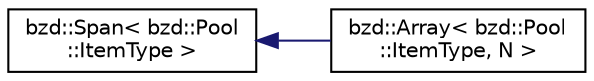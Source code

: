 digraph "Graphical Class Hierarchy"
{
  edge [fontname="Helvetica",fontsize="10",labelfontname="Helvetica",labelfontsize="10"];
  node [fontname="Helvetica",fontsize="10",shape=record];
  rankdir="LR";
  Node0 [label="bzd::Span\< bzd::Pool\l::ItemType \>",height=0.2,width=0.4,color="black", fillcolor="white", style="filled",URL="$classbzd_1_1Span.html"];
  Node0 -> Node1 [dir="back",color="midnightblue",fontsize="10",style="solid",fontname="Helvetica"];
  Node1 [label="bzd::Array\< bzd::Pool\l::ItemType, N \>",height=0.2,width=0.4,color="black", fillcolor="white", style="filled",URL="$classbzd_1_1Array.html"];
}
